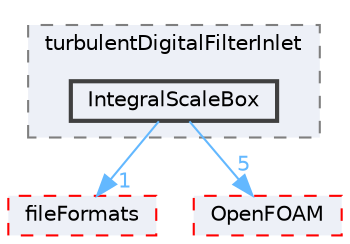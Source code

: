 digraph "src/finiteVolume/fields/fvPatchFields/derived/turbulentDigitalFilterInlet/IntegralScaleBox"
{
 // LATEX_PDF_SIZE
  bgcolor="transparent";
  edge [fontname=Helvetica,fontsize=10,labelfontname=Helvetica,labelfontsize=10];
  node [fontname=Helvetica,fontsize=10,shape=box,height=0.2,width=0.4];
  compound=true
  subgraph clusterdir_b7617c36d4accbf841be91254d45a559 {
    graph [ bgcolor="#edf0f7", pencolor="grey50", label="turbulentDigitalFilterInlet", fontname=Helvetica,fontsize=10 style="filled,dashed", URL="dir_b7617c36d4accbf841be91254d45a559.html",tooltip=""]
  dir_343f978e09131bed57ac404a1a97c386 [label="IntegralScaleBox", fillcolor="#edf0f7", color="grey25", style="filled,bold", URL="dir_343f978e09131bed57ac404a1a97c386.html",tooltip=""];
  }
  dir_b05602f37bb521a7142c0a3e200b5f35 [label="fileFormats", fillcolor="#edf0f7", color="red", style="filled,dashed", URL="dir_b05602f37bb521a7142c0a3e200b5f35.html",tooltip=""];
  dir_c5473ff19b20e6ec4dfe5c310b3778a8 [label="OpenFOAM", fillcolor="#edf0f7", color="red", style="filled,dashed", URL="dir_c5473ff19b20e6ec4dfe5c310b3778a8.html",tooltip=""];
  dir_343f978e09131bed57ac404a1a97c386->dir_b05602f37bb521a7142c0a3e200b5f35 [headlabel="1", labeldistance=1.5 headhref="dir_001880_001353.html" href="dir_001880_001353.html" color="steelblue1" fontcolor="steelblue1"];
  dir_343f978e09131bed57ac404a1a97c386->dir_c5473ff19b20e6ec4dfe5c310b3778a8 [headlabel="5", labeldistance=1.5 headhref="dir_001880_002695.html" href="dir_001880_002695.html" color="steelblue1" fontcolor="steelblue1"];
}

